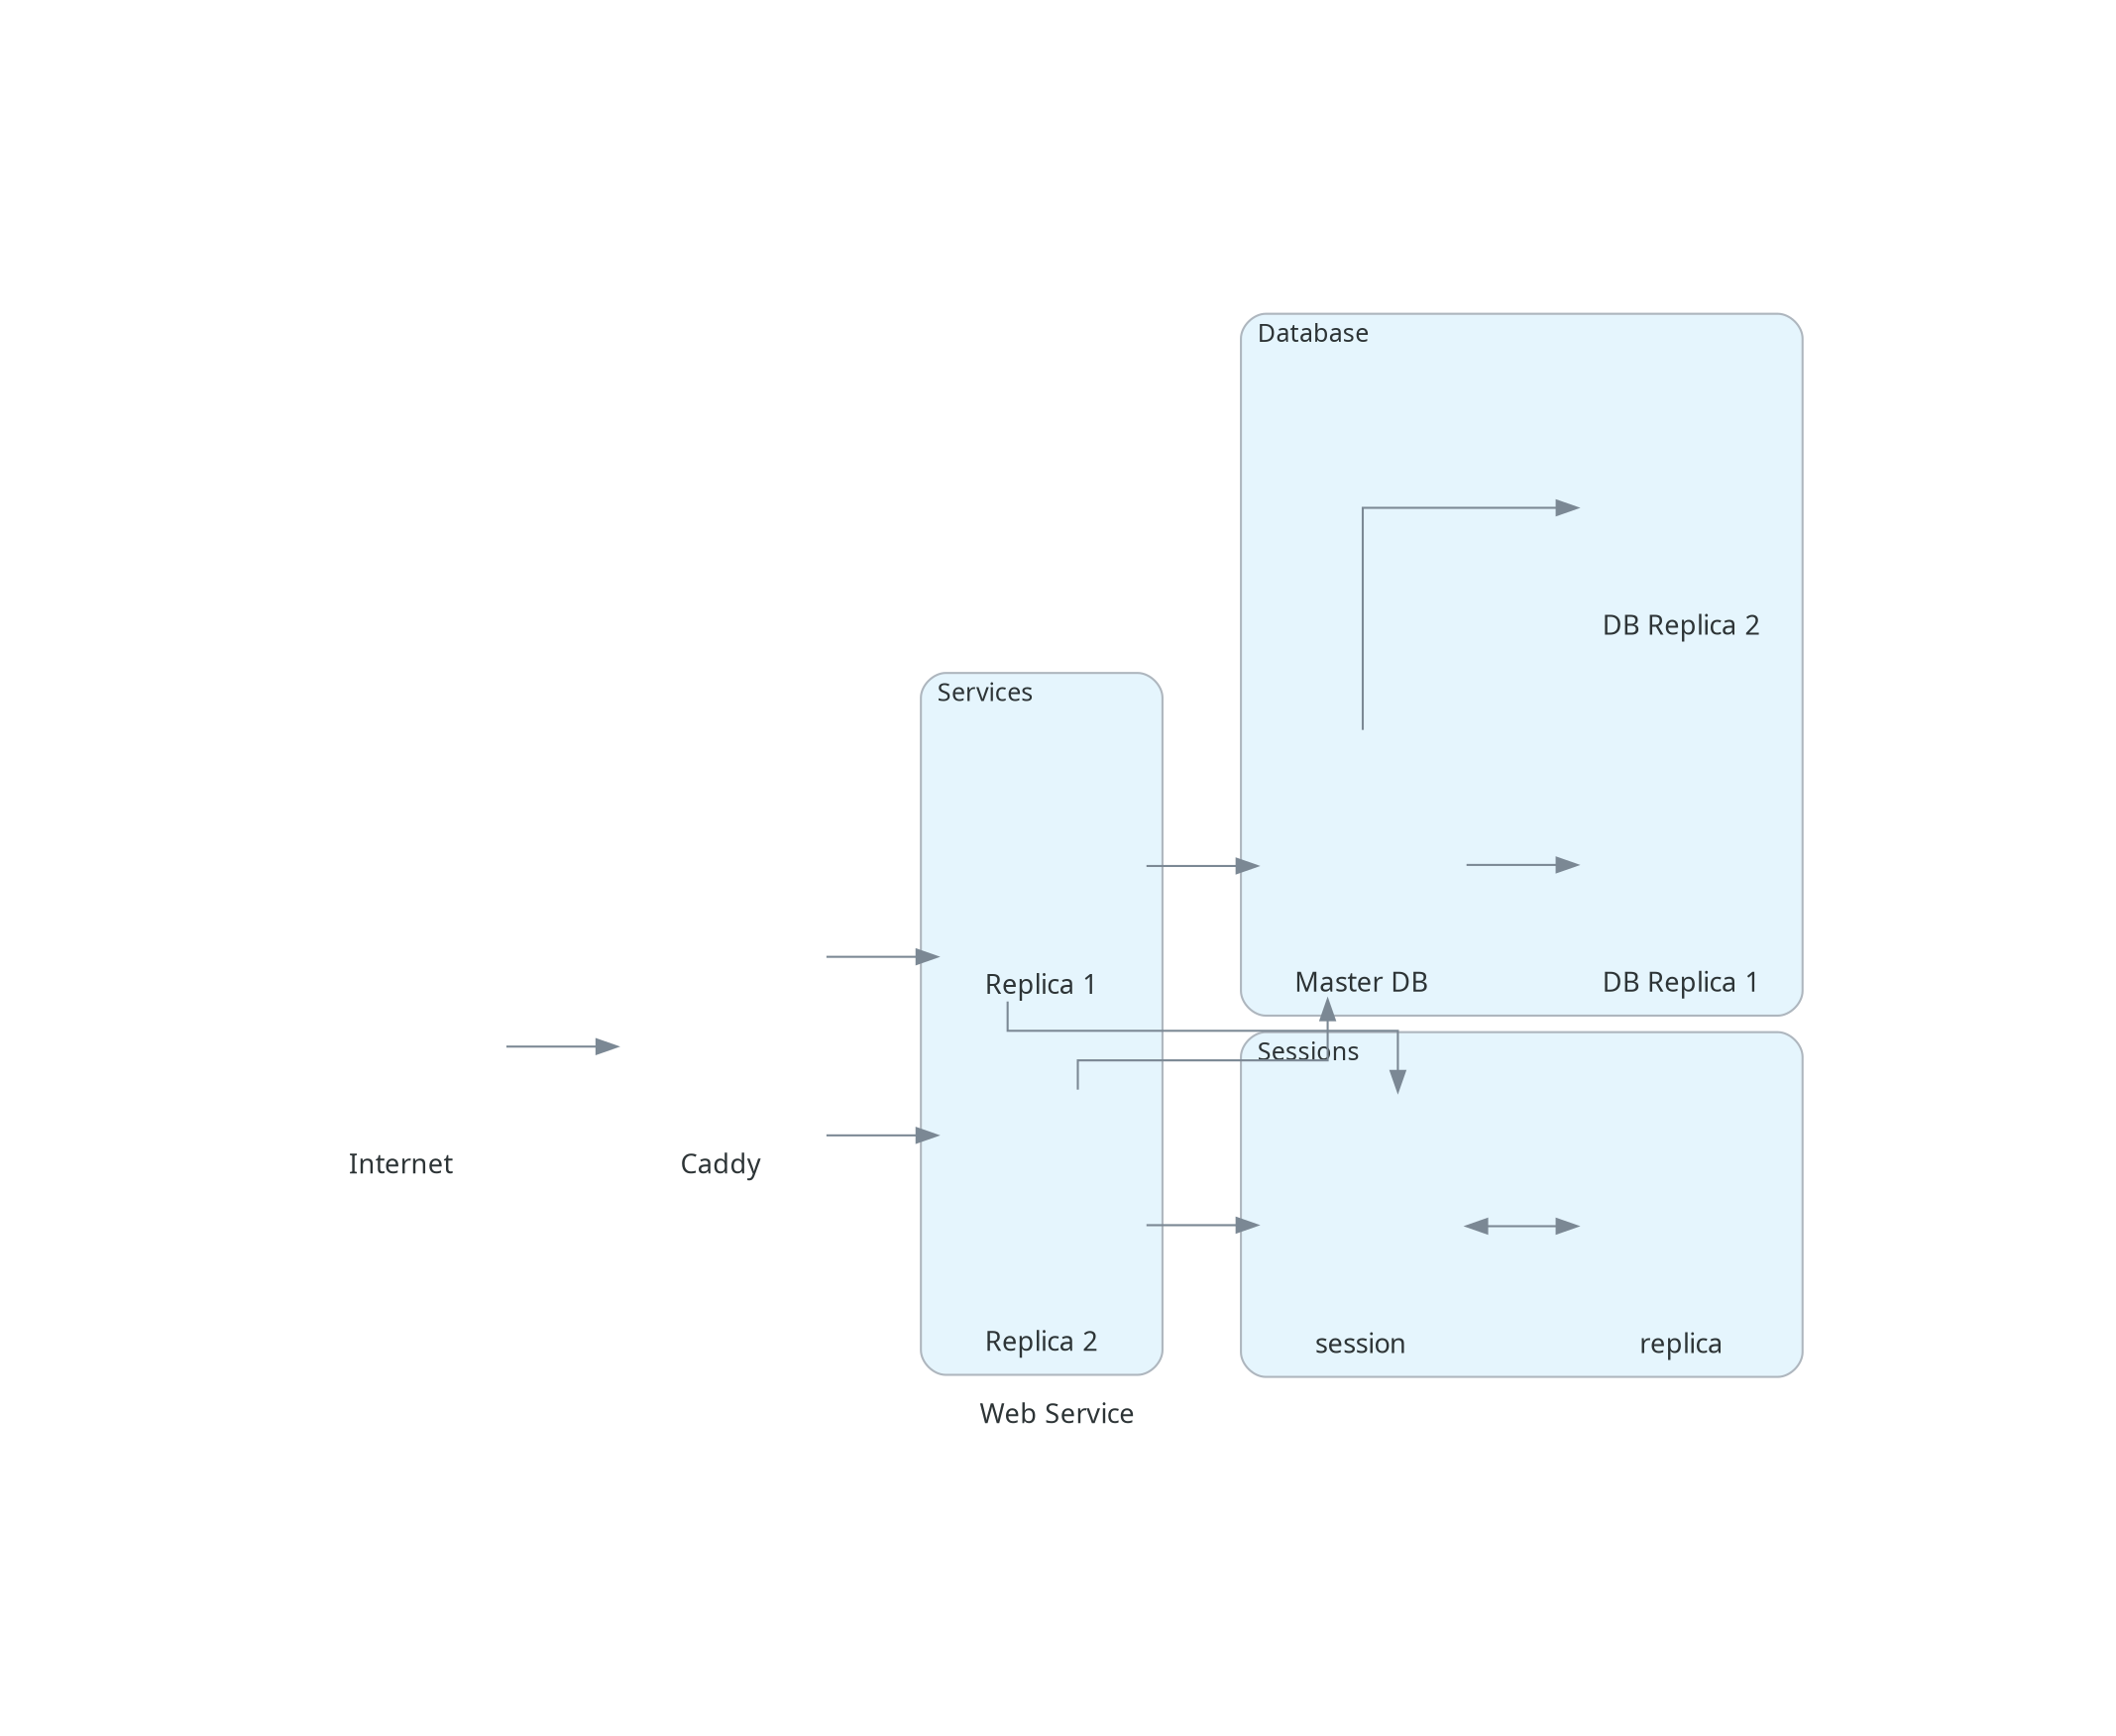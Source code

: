 digraph root {
	fontcolor="#2D3436";
	fontname="Sans-Serif";
	fontsize=13;
	label="Web Service";
	nodesep=0.6;
	pad=2;
	rankdir=LR;
	ranksep=0.75;
	splines=ortho;
	peenbglz->afcjwhia[ color="#7B8894", dir=forward, fontcolor="#2D3436", fontname="Sans-Serif", fontsize=13 ];
	afcjwhia->etosxlqd[ color="#7B8894", dir=forward, fontcolor="#2D3436", fontname="Sans-Serif", fontsize=13 ];
	afcjwhia->wxpprgll[ color="#7B8894", dir=forward, fontcolor="#2D3436", fontname="Sans-Serif", fontsize=13 ];
	etosxlqd->mlqqvpcm[ color="#7B8894", dir=forward, fontcolor="#2D3436", fontname="Sans-Serif", fontsize=13 ];
	wxpprgll->mlqqvpcm[ color="#7B8894", dir=forward, fontcolor="#2D3436", fontname="Sans-Serif", fontsize=13 ];
	etosxlqd->oceentta[ color="#7B8894", dir=forward, fontcolor="#2D3436", fontname="Sans-Serif", fontsize=13 ];
	wxpprgll->oceentta[ color="#7B8894", dir=forward, fontcolor="#2D3436", fontname="Sans-Serif", fontsize=13 ];
	oceentta->tyqojdet[ color="#7B8894", dir=both, fontcolor="#2D3436", fontname="Sans-Serif", fontsize=13 ];
	mlqqvpcm->nphoizpe[ color="#7B8894", dir=forward, fontcolor="#2D3436", fontname="Sans-Serif", fontsize=13 ];
	mlqqvpcm->vihacpyi[ color="#7B8894", dir=forward, fontcolor="#2D3436", fontname="Sans-Serif", fontsize=13 ];
	subgraph cluster_cache {
	bgcolor="#E5F5FD";
	fontcolor="#2D3436";
	fontname="Sans-Serif";
	fontsize=12;
	label=Sessions;
	labeljust=l;
	pencolor="#AEB6BE";
	shape=box;
	style=rounded;
	oceentta [ fixedsize=true, fontcolor="#2D3436", fontname="Sans-Serif", fontsize=13, height=1.7999999999999998, image="assets/apps/inmemory/redis.png", imagescale=true, label=session, labelloc=b, shape=none, style=rounded, width=1.4 ];
	tyqojdet [ fixedsize=true, fontcolor="#2D3436", fontname="Sans-Serif", fontsize=13, height=1.7999999999999998, image="assets/apps/inmemory/redis.png", imagescale=true, label=replica, labelloc=b, shape=none, style=rounded, width=1.4 ];

}
;
	subgraph cluster_database {
	bgcolor="#E5F5FD";
	fontcolor="#2D3436";
	fontname="Sans-Serif";
	fontsize=12;
	label=Database;
	labeljust=l;
	pencolor="#AEB6BE";
	shape=box;
	style=rounded;
	mlqqvpcm [ fixedsize=true, fontcolor="#2D3436", fontname="Sans-Serif", fontsize=13, height=1.7999999999999998, image="assets/apps/database/postgresql.png", imagescale=true, label="Master DB", labelloc=b, shape=none, style=rounded, width=1.4 ];
	nphoizpe [ fixedsize=true, fontcolor="#2D3436", fontname="Sans-Serif", fontsize=13, height=1.7999999999999998, image="assets/apps/database/postgresql.png", imagescale=true, label="DB Replica 1", labelloc=b, shape=none, style=rounded, width=1.4 ];
	vihacpyi [ fixedsize=true, fontcolor="#2D3436", fontname="Sans-Serif", fontsize=13, height=1.7999999999999998, image="assets/apps/database/postgresql.png", imagescale=true, label="DB Replica 2", labelloc=b, shape=none, style=rounded, width=1.4 ];

}
;
	subgraph cluster_services {
	bgcolor="#E5F5FD";
	fontcolor="#2D3436";
	fontname="Sans-Serif";
	fontsize=12;
	label=Services;
	labeljust=l;
	pencolor="#AEB6BE";
	shape=box;
	style=rounded;
	etosxlqd [ fixedsize=true, fontcolor="#2D3436", fontname="Sans-Serif", fontsize=13, height=1.7999999999999998, image="assets/apps/container/docker.png", imagescale=true, label="Replica 1", labelloc=b, shape=none, style=rounded, width=1.4 ];
	wxpprgll [ fixedsize=true, fontcolor="#2D3436", fontname="Sans-Serif", fontsize=13, height=1.7999999999999998, image="assets/apps/container/docker.png", imagescale=true, label="Replica 2", labelloc=b, shape=none, style=rounded, width=1.4 ];

}
;
	afcjwhia [ fixedsize=true, fontcolor="#2D3436", fontname="Sans-Serif", fontsize=13, height=1.7999999999999998, image="assets/apps/network/caddy.png", imagescale=true, label=Caddy, labelloc=b, shape=none, style=rounded, width=1.4 ];
	peenbglz [ fixedsize=true, fontcolor="#2D3436", fontname="Sans-Serif", fontsize=13, height=1.7999999999999998, image="assets/apps/network/internet.png", imagescale=true, label=Internet, labelloc=b, shape=none, style=rounded, width=1.4 ];

}
